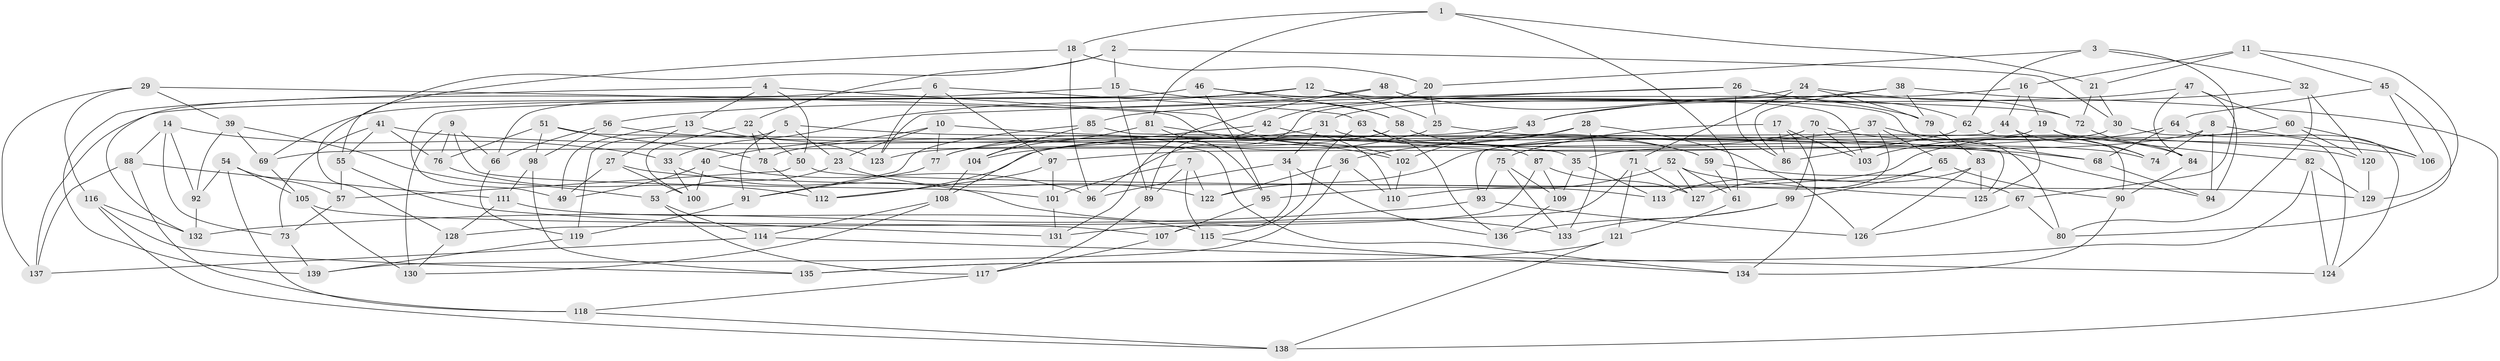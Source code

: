 // Generated by graph-tools (version 1.1) at 2025/50/03/09/25 03:50:45]
// undirected, 139 vertices, 278 edges
graph export_dot {
graph [start="1"]
  node [color=gray90,style=filled];
  1;
  2;
  3;
  4;
  5;
  6;
  7;
  8;
  9;
  10;
  11;
  12;
  13;
  14;
  15;
  16;
  17;
  18;
  19;
  20;
  21;
  22;
  23;
  24;
  25;
  26;
  27;
  28;
  29;
  30;
  31;
  32;
  33;
  34;
  35;
  36;
  37;
  38;
  39;
  40;
  41;
  42;
  43;
  44;
  45;
  46;
  47;
  48;
  49;
  50;
  51;
  52;
  53;
  54;
  55;
  56;
  57;
  58;
  59;
  60;
  61;
  62;
  63;
  64;
  65;
  66;
  67;
  68;
  69;
  70;
  71;
  72;
  73;
  74;
  75;
  76;
  77;
  78;
  79;
  80;
  81;
  82;
  83;
  84;
  85;
  86;
  87;
  88;
  89;
  90;
  91;
  92;
  93;
  94;
  95;
  96;
  97;
  98;
  99;
  100;
  101;
  102;
  103;
  104;
  105;
  106;
  107;
  108;
  109;
  110;
  111;
  112;
  113;
  114;
  115;
  116;
  117;
  118;
  119;
  120;
  121;
  122;
  123;
  124;
  125;
  126;
  127;
  128;
  129;
  130;
  131;
  132;
  133;
  134;
  135;
  136;
  137;
  138;
  139;
  1 -- 61;
  1 -- 81;
  1 -- 21;
  1 -- 18;
  2 -- 128;
  2 -- 15;
  2 -- 30;
  2 -- 22;
  3 -- 62;
  3 -- 67;
  3 -- 32;
  3 -- 20;
  4 -- 139;
  4 -- 102;
  4 -- 13;
  4 -- 50;
  5 -- 119;
  5 -- 35;
  5 -- 23;
  5 -- 91;
  6 -- 97;
  6 -- 63;
  6 -- 123;
  6 -- 132;
  7 -- 122;
  7 -- 101;
  7 -- 115;
  7 -- 89;
  8 -- 106;
  8 -- 35;
  8 -- 94;
  8 -- 74;
  9 -- 101;
  9 -- 130;
  9 -- 66;
  9 -- 76;
  10 -- 77;
  10 -- 40;
  10 -- 23;
  10 -- 68;
  11 -- 129;
  11 -- 16;
  11 -- 45;
  11 -- 21;
  12 -- 25;
  12 -- 80;
  12 -- 69;
  12 -- 33;
  13 -- 123;
  13 -- 27;
  13 -- 49;
  14 -- 33;
  14 -- 92;
  14 -- 88;
  14 -- 73;
  15 -- 58;
  15 -- 66;
  15 -- 89;
  16 -- 44;
  16 -- 19;
  16 -- 49;
  17 -- 134;
  17 -- 103;
  17 -- 86;
  17 -- 75;
  18 -- 96;
  18 -- 55;
  18 -- 20;
  19 -- 82;
  19 -- 74;
  19 -- 69;
  20 -- 25;
  20 -- 42;
  21 -- 72;
  21 -- 30;
  22 -- 78;
  22 -- 50;
  22 -- 100;
  23 -- 53;
  23 -- 122;
  24 -- 71;
  24 -- 31;
  24 -- 79;
  24 -- 72;
  25 -- 106;
  25 -- 77;
  26 -- 96;
  26 -- 86;
  26 -- 123;
  26 -- 62;
  27 -- 49;
  27 -- 113;
  27 -- 100;
  28 -- 36;
  28 -- 126;
  28 -- 104;
  28 -- 133;
  29 -- 39;
  29 -- 116;
  29 -- 137;
  29 -- 110;
  30 -- 124;
  30 -- 97;
  31 -- 74;
  31 -- 34;
  31 -- 78;
  32 -- 120;
  32 -- 43;
  32 -- 80;
  33 -- 100;
  33 -- 133;
  34 -- 107;
  34 -- 96;
  34 -- 136;
  35 -- 113;
  35 -- 109;
  36 -- 110;
  36 -- 139;
  36 -- 122;
  37 -- 122;
  37 -- 65;
  37 -- 68;
  37 -- 113;
  38 -- 43;
  38 -- 138;
  38 -- 86;
  38 -- 79;
  39 -- 69;
  39 -- 92;
  39 -- 53;
  40 -- 49;
  40 -- 100;
  40 -- 96;
  41 -- 94;
  41 -- 55;
  41 -- 76;
  41 -- 73;
  42 -- 89;
  42 -- 108;
  42 -- 59;
  43 -- 77;
  43 -- 102;
  44 -- 93;
  44 -- 125;
  44 -- 74;
  45 -- 64;
  45 -- 80;
  45 -- 106;
  46 -- 72;
  46 -- 58;
  46 -- 137;
  46 -- 95;
  47 -- 84;
  47 -- 94;
  47 -- 85;
  47 -- 60;
  48 -- 131;
  48 -- 56;
  48 -- 79;
  48 -- 103;
  50 -- 129;
  50 -- 57;
  51 -- 98;
  51 -- 134;
  51 -- 76;
  51 -- 78;
  52 -- 61;
  52 -- 127;
  52 -- 95;
  52 -- 125;
  53 -- 114;
  53 -- 117;
  54 -- 105;
  54 -- 57;
  54 -- 118;
  54 -- 92;
  55 -- 57;
  55 -- 131;
  56 -- 120;
  56 -- 98;
  56 -- 66;
  57 -- 73;
  58 -- 123;
  58 -- 59;
  59 -- 67;
  59 -- 61;
  60 -- 120;
  60 -- 110;
  60 -- 106;
  61 -- 121;
  62 -- 86;
  62 -- 90;
  63 -- 87;
  63 -- 136;
  63 -- 115;
  64 -- 68;
  64 -- 103;
  64 -- 124;
  65 -- 113;
  65 -- 90;
  65 -- 99;
  66 -- 119;
  67 -- 80;
  67 -- 126;
  68 -- 94;
  69 -- 105;
  70 -- 84;
  70 -- 99;
  70 -- 112;
  70 -- 103;
  71 -- 128;
  71 -- 127;
  71 -- 121;
  72 -- 84;
  73 -- 139;
  75 -- 133;
  75 -- 93;
  75 -- 109;
  76 -- 112;
  77 -- 91;
  78 -- 112;
  79 -- 83;
  81 -- 102;
  81 -- 104;
  81 -- 95;
  82 -- 124;
  82 -- 135;
  82 -- 129;
  83 -- 125;
  83 -- 127;
  83 -- 126;
  84 -- 90;
  85 -- 91;
  85 -- 104;
  85 -- 125;
  87 -- 131;
  87 -- 127;
  87 -- 109;
  88 -- 118;
  88 -- 137;
  88 -- 111;
  89 -- 117;
  90 -- 134;
  91 -- 119;
  92 -- 132;
  93 -- 126;
  93 -- 132;
  95 -- 107;
  97 -- 112;
  97 -- 101;
  98 -- 135;
  98 -- 111;
  99 -- 133;
  99 -- 136;
  101 -- 131;
  102 -- 110;
  104 -- 108;
  105 -- 107;
  105 -- 130;
  107 -- 117;
  108 -- 114;
  108 -- 130;
  109 -- 136;
  111 -- 128;
  111 -- 115;
  114 -- 137;
  114 -- 124;
  115 -- 134;
  116 -- 135;
  116 -- 132;
  116 -- 138;
  117 -- 118;
  118 -- 138;
  119 -- 139;
  120 -- 129;
  121 -- 135;
  121 -- 138;
  128 -- 130;
}
